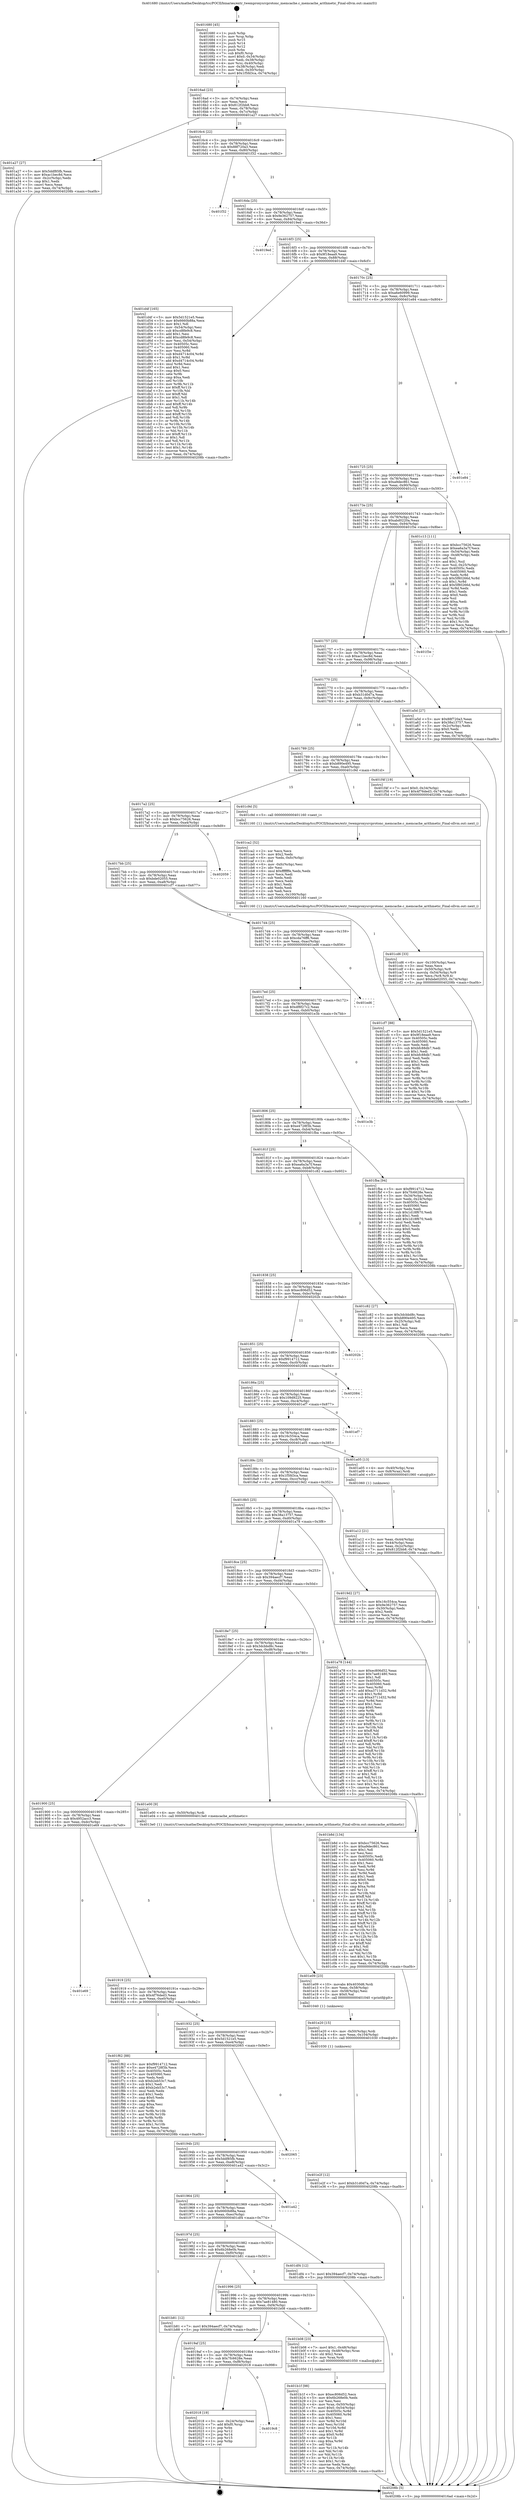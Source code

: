 digraph "0x401680" {
  label = "0x401680 (/mnt/c/Users/mathe/Desktop/tcc/POCII/binaries/extr_twemproxysrcprotonc_memcache.c_memcache_arithmetic_Final-ollvm.out::main(0))"
  labelloc = "t"
  node[shape=record]

  Entry [label="",width=0.3,height=0.3,shape=circle,fillcolor=black,style=filled]
  "0x4016ad" [label="{
     0x4016ad [23]\l
     | [instrs]\l
     &nbsp;&nbsp;0x4016ad \<+3\>: mov -0x74(%rbp),%eax\l
     &nbsp;&nbsp;0x4016b0 \<+2\>: mov %eax,%ecx\l
     &nbsp;&nbsp;0x4016b2 \<+6\>: sub $0x812f2bb8,%ecx\l
     &nbsp;&nbsp;0x4016b8 \<+3\>: mov %eax,-0x78(%rbp)\l
     &nbsp;&nbsp;0x4016bb \<+3\>: mov %ecx,-0x7c(%rbp)\l
     &nbsp;&nbsp;0x4016be \<+6\>: je 0000000000401a27 \<main+0x3a7\>\l
  }"]
  "0x401a27" [label="{
     0x401a27 [27]\l
     | [instrs]\l
     &nbsp;&nbsp;0x401a27 \<+5\>: mov $0x5ddf85fb,%eax\l
     &nbsp;&nbsp;0x401a2c \<+5\>: mov $0xac1bec8d,%ecx\l
     &nbsp;&nbsp;0x401a31 \<+3\>: mov -0x2c(%rbp),%edx\l
     &nbsp;&nbsp;0x401a34 \<+3\>: cmp $0x1,%edx\l
     &nbsp;&nbsp;0x401a37 \<+3\>: cmovl %ecx,%eax\l
     &nbsp;&nbsp;0x401a3a \<+3\>: mov %eax,-0x74(%rbp)\l
     &nbsp;&nbsp;0x401a3d \<+5\>: jmp 000000000040208b \<main+0xa0b\>\l
  }"]
  "0x4016c4" [label="{
     0x4016c4 [22]\l
     | [instrs]\l
     &nbsp;&nbsp;0x4016c4 \<+5\>: jmp 00000000004016c9 \<main+0x49\>\l
     &nbsp;&nbsp;0x4016c9 \<+3\>: mov -0x78(%rbp),%eax\l
     &nbsp;&nbsp;0x4016cc \<+5\>: sub $0x88f720a3,%eax\l
     &nbsp;&nbsp;0x4016d1 \<+3\>: mov %eax,-0x80(%rbp)\l
     &nbsp;&nbsp;0x4016d4 \<+6\>: je 0000000000401f32 \<main+0x8b2\>\l
  }"]
  Exit [label="",width=0.3,height=0.3,shape=circle,fillcolor=black,style=filled,peripheries=2]
  "0x401f32" [label="{
     0x401f32\l
  }", style=dashed]
  "0x4016da" [label="{
     0x4016da [25]\l
     | [instrs]\l
     &nbsp;&nbsp;0x4016da \<+5\>: jmp 00000000004016df \<main+0x5f\>\l
     &nbsp;&nbsp;0x4016df \<+3\>: mov -0x78(%rbp),%eax\l
     &nbsp;&nbsp;0x4016e2 \<+5\>: sub $0x9e362757,%eax\l
     &nbsp;&nbsp;0x4016e7 \<+6\>: mov %eax,-0x84(%rbp)\l
     &nbsp;&nbsp;0x4016ed \<+6\>: je 00000000004019ed \<main+0x36d\>\l
  }"]
  "0x4019c8" [label="{
     0x4019c8\l
  }", style=dashed]
  "0x4019ed" [label="{
     0x4019ed\l
  }", style=dashed]
  "0x4016f3" [label="{
     0x4016f3 [25]\l
     | [instrs]\l
     &nbsp;&nbsp;0x4016f3 \<+5\>: jmp 00000000004016f8 \<main+0x78\>\l
     &nbsp;&nbsp;0x4016f8 \<+3\>: mov -0x78(%rbp),%eax\l
     &nbsp;&nbsp;0x4016fb \<+5\>: sub $0x9f18eaa9,%eax\l
     &nbsp;&nbsp;0x401700 \<+6\>: mov %eax,-0x88(%rbp)\l
     &nbsp;&nbsp;0x401706 \<+6\>: je 0000000000401d4f \<main+0x6cf\>\l
  }"]
  "0x402018" [label="{
     0x402018 [19]\l
     | [instrs]\l
     &nbsp;&nbsp;0x402018 \<+3\>: mov -0x24(%rbp),%eax\l
     &nbsp;&nbsp;0x40201b \<+7\>: add $0xf0,%rsp\l
     &nbsp;&nbsp;0x402022 \<+1\>: pop %rbx\l
     &nbsp;&nbsp;0x402023 \<+2\>: pop %r12\l
     &nbsp;&nbsp;0x402025 \<+2\>: pop %r14\l
     &nbsp;&nbsp;0x402027 \<+2\>: pop %r15\l
     &nbsp;&nbsp;0x402029 \<+1\>: pop %rbp\l
     &nbsp;&nbsp;0x40202a \<+1\>: ret\l
  }"]
  "0x401d4f" [label="{
     0x401d4f [165]\l
     | [instrs]\l
     &nbsp;&nbsp;0x401d4f \<+5\>: mov $0x5d1521e5,%eax\l
     &nbsp;&nbsp;0x401d54 \<+5\>: mov $0x6660b88a,%ecx\l
     &nbsp;&nbsp;0x401d59 \<+2\>: mov $0x1,%dl\l
     &nbsp;&nbsp;0x401d5b \<+3\>: mov -0x54(%rbp),%esi\l
     &nbsp;&nbsp;0x401d5e \<+6\>: sub $0xcd8fe9c8,%esi\l
     &nbsp;&nbsp;0x401d64 \<+3\>: add $0x1,%esi\l
     &nbsp;&nbsp;0x401d67 \<+6\>: add $0xcd8fe9c8,%esi\l
     &nbsp;&nbsp;0x401d6d \<+3\>: mov %esi,-0x54(%rbp)\l
     &nbsp;&nbsp;0x401d70 \<+7\>: mov 0x40505c,%esi\l
     &nbsp;&nbsp;0x401d77 \<+7\>: mov 0x405060,%edi\l
     &nbsp;&nbsp;0x401d7e \<+3\>: mov %esi,%r8d\l
     &nbsp;&nbsp;0x401d81 \<+7\>: sub $0xd4714c04,%r8d\l
     &nbsp;&nbsp;0x401d88 \<+4\>: sub $0x1,%r8d\l
     &nbsp;&nbsp;0x401d8c \<+7\>: add $0xd4714c04,%r8d\l
     &nbsp;&nbsp;0x401d93 \<+4\>: imul %r8d,%esi\l
     &nbsp;&nbsp;0x401d97 \<+3\>: and $0x1,%esi\l
     &nbsp;&nbsp;0x401d9a \<+3\>: cmp $0x0,%esi\l
     &nbsp;&nbsp;0x401d9d \<+4\>: sete %r9b\l
     &nbsp;&nbsp;0x401da1 \<+3\>: cmp $0xa,%edi\l
     &nbsp;&nbsp;0x401da4 \<+4\>: setl %r10b\l
     &nbsp;&nbsp;0x401da8 \<+3\>: mov %r9b,%r11b\l
     &nbsp;&nbsp;0x401dab \<+4\>: xor $0xff,%r11b\l
     &nbsp;&nbsp;0x401daf \<+3\>: mov %r10b,%bl\l
     &nbsp;&nbsp;0x401db2 \<+3\>: xor $0xff,%bl\l
     &nbsp;&nbsp;0x401db5 \<+3\>: xor $0x1,%dl\l
     &nbsp;&nbsp;0x401db8 \<+3\>: mov %r11b,%r14b\l
     &nbsp;&nbsp;0x401dbb \<+4\>: and $0xff,%r14b\l
     &nbsp;&nbsp;0x401dbf \<+3\>: and %dl,%r9b\l
     &nbsp;&nbsp;0x401dc2 \<+3\>: mov %bl,%r15b\l
     &nbsp;&nbsp;0x401dc5 \<+4\>: and $0xff,%r15b\l
     &nbsp;&nbsp;0x401dc9 \<+3\>: and %dl,%r10b\l
     &nbsp;&nbsp;0x401dcc \<+3\>: or %r9b,%r14b\l
     &nbsp;&nbsp;0x401dcf \<+3\>: or %r10b,%r15b\l
     &nbsp;&nbsp;0x401dd2 \<+3\>: xor %r15b,%r14b\l
     &nbsp;&nbsp;0x401dd5 \<+3\>: or %bl,%r11b\l
     &nbsp;&nbsp;0x401dd8 \<+4\>: xor $0xff,%r11b\l
     &nbsp;&nbsp;0x401ddc \<+3\>: or $0x1,%dl\l
     &nbsp;&nbsp;0x401ddf \<+3\>: and %dl,%r11b\l
     &nbsp;&nbsp;0x401de2 \<+3\>: or %r11b,%r14b\l
     &nbsp;&nbsp;0x401de5 \<+4\>: test $0x1,%r14b\l
     &nbsp;&nbsp;0x401de9 \<+3\>: cmovne %ecx,%eax\l
     &nbsp;&nbsp;0x401dec \<+3\>: mov %eax,-0x74(%rbp)\l
     &nbsp;&nbsp;0x401def \<+5\>: jmp 000000000040208b \<main+0xa0b\>\l
  }"]
  "0x40170c" [label="{
     0x40170c [25]\l
     | [instrs]\l
     &nbsp;&nbsp;0x40170c \<+5\>: jmp 0000000000401711 \<main+0x91\>\l
     &nbsp;&nbsp;0x401711 \<+3\>: mov -0x78(%rbp),%eax\l
     &nbsp;&nbsp;0x401714 \<+5\>: sub $0xa6e60999,%eax\l
     &nbsp;&nbsp;0x401719 \<+6\>: mov %eax,-0x8c(%rbp)\l
     &nbsp;&nbsp;0x40171f \<+6\>: je 0000000000401e84 \<main+0x804\>\l
  }"]
  "0x401e2f" [label="{
     0x401e2f [12]\l
     | [instrs]\l
     &nbsp;&nbsp;0x401e2f \<+7\>: movl $0xb31d0d7a,-0x74(%rbp)\l
     &nbsp;&nbsp;0x401e36 \<+5\>: jmp 000000000040208b \<main+0xa0b\>\l
  }"]
  "0x401e84" [label="{
     0x401e84\l
  }", style=dashed]
  "0x401725" [label="{
     0x401725 [25]\l
     | [instrs]\l
     &nbsp;&nbsp;0x401725 \<+5\>: jmp 000000000040172a \<main+0xaa\>\l
     &nbsp;&nbsp;0x40172a \<+3\>: mov -0x78(%rbp),%eax\l
     &nbsp;&nbsp;0x40172d \<+5\>: sub $0xa9dec861,%eax\l
     &nbsp;&nbsp;0x401732 \<+6\>: mov %eax,-0x90(%rbp)\l
     &nbsp;&nbsp;0x401738 \<+6\>: je 0000000000401c13 \<main+0x593\>\l
  }"]
  "0x401e20" [label="{
     0x401e20 [15]\l
     | [instrs]\l
     &nbsp;&nbsp;0x401e20 \<+4\>: mov -0x50(%rbp),%rdi\l
     &nbsp;&nbsp;0x401e24 \<+6\>: mov %eax,-0x104(%rbp)\l
     &nbsp;&nbsp;0x401e2a \<+5\>: call 0000000000401030 \<free@plt\>\l
     | [calls]\l
     &nbsp;&nbsp;0x401030 \{1\} (unknown)\l
  }"]
  "0x401c13" [label="{
     0x401c13 [111]\l
     | [instrs]\l
     &nbsp;&nbsp;0x401c13 \<+5\>: mov $0xbcc75626,%eax\l
     &nbsp;&nbsp;0x401c18 \<+5\>: mov $0xea6a3a7f,%ecx\l
     &nbsp;&nbsp;0x401c1d \<+3\>: mov -0x54(%rbp),%edx\l
     &nbsp;&nbsp;0x401c20 \<+3\>: cmp -0x48(%rbp),%edx\l
     &nbsp;&nbsp;0x401c23 \<+4\>: setl %sil\l
     &nbsp;&nbsp;0x401c27 \<+4\>: and $0x1,%sil\l
     &nbsp;&nbsp;0x401c2b \<+4\>: mov %sil,-0x25(%rbp)\l
     &nbsp;&nbsp;0x401c2f \<+7\>: mov 0x40505c,%edx\l
     &nbsp;&nbsp;0x401c36 \<+7\>: mov 0x405060,%edi\l
     &nbsp;&nbsp;0x401c3d \<+3\>: mov %edx,%r8d\l
     &nbsp;&nbsp;0x401c40 \<+7\>: sub $0x5f80266d,%r8d\l
     &nbsp;&nbsp;0x401c47 \<+4\>: sub $0x1,%r8d\l
     &nbsp;&nbsp;0x401c4b \<+7\>: add $0x5f80266d,%r8d\l
     &nbsp;&nbsp;0x401c52 \<+4\>: imul %r8d,%edx\l
     &nbsp;&nbsp;0x401c56 \<+3\>: and $0x1,%edx\l
     &nbsp;&nbsp;0x401c59 \<+3\>: cmp $0x0,%edx\l
     &nbsp;&nbsp;0x401c5c \<+4\>: sete %sil\l
     &nbsp;&nbsp;0x401c60 \<+3\>: cmp $0xa,%edi\l
     &nbsp;&nbsp;0x401c63 \<+4\>: setl %r9b\l
     &nbsp;&nbsp;0x401c67 \<+3\>: mov %sil,%r10b\l
     &nbsp;&nbsp;0x401c6a \<+3\>: and %r9b,%r10b\l
     &nbsp;&nbsp;0x401c6d \<+3\>: xor %r9b,%sil\l
     &nbsp;&nbsp;0x401c70 \<+3\>: or %sil,%r10b\l
     &nbsp;&nbsp;0x401c73 \<+4\>: test $0x1,%r10b\l
     &nbsp;&nbsp;0x401c77 \<+3\>: cmovne %ecx,%eax\l
     &nbsp;&nbsp;0x401c7a \<+3\>: mov %eax,-0x74(%rbp)\l
     &nbsp;&nbsp;0x401c7d \<+5\>: jmp 000000000040208b \<main+0xa0b\>\l
  }"]
  "0x40173e" [label="{
     0x40173e [25]\l
     | [instrs]\l
     &nbsp;&nbsp;0x40173e \<+5\>: jmp 0000000000401743 \<main+0xc3\>\l
     &nbsp;&nbsp;0x401743 \<+3\>: mov -0x78(%rbp),%eax\l
     &nbsp;&nbsp;0x401746 \<+5\>: sub $0xabd0220a,%eax\l
     &nbsp;&nbsp;0x40174b \<+6\>: mov %eax,-0x94(%rbp)\l
     &nbsp;&nbsp;0x401751 \<+6\>: je 0000000000401f3e \<main+0x8be\>\l
  }"]
  "0x401e09" [label="{
     0x401e09 [23]\l
     | [instrs]\l
     &nbsp;&nbsp;0x401e09 \<+10\>: movabs $0x4030d6,%rdi\l
     &nbsp;&nbsp;0x401e13 \<+3\>: mov %eax,-0x58(%rbp)\l
     &nbsp;&nbsp;0x401e16 \<+3\>: mov -0x58(%rbp),%esi\l
     &nbsp;&nbsp;0x401e19 \<+2\>: mov $0x0,%al\l
     &nbsp;&nbsp;0x401e1b \<+5\>: call 0000000000401040 \<printf@plt\>\l
     | [calls]\l
     &nbsp;&nbsp;0x401040 \{1\} (unknown)\l
  }"]
  "0x401f3e" [label="{
     0x401f3e\l
  }", style=dashed]
  "0x401757" [label="{
     0x401757 [25]\l
     | [instrs]\l
     &nbsp;&nbsp;0x401757 \<+5\>: jmp 000000000040175c \<main+0xdc\>\l
     &nbsp;&nbsp;0x40175c \<+3\>: mov -0x78(%rbp),%eax\l
     &nbsp;&nbsp;0x40175f \<+5\>: sub $0xac1bec8d,%eax\l
     &nbsp;&nbsp;0x401764 \<+6\>: mov %eax,-0x98(%rbp)\l
     &nbsp;&nbsp;0x40176a \<+6\>: je 0000000000401a5d \<main+0x3dd\>\l
  }"]
  "0x401cd6" [label="{
     0x401cd6 [33]\l
     | [instrs]\l
     &nbsp;&nbsp;0x401cd6 \<+6\>: mov -0x100(%rbp),%ecx\l
     &nbsp;&nbsp;0x401cdc \<+3\>: imul %eax,%ecx\l
     &nbsp;&nbsp;0x401cdf \<+4\>: mov -0x50(%rbp),%r8\l
     &nbsp;&nbsp;0x401ce3 \<+4\>: movslq -0x54(%rbp),%r9\l
     &nbsp;&nbsp;0x401ce7 \<+4\>: mov %ecx,(%r8,%r9,4)\l
     &nbsp;&nbsp;0x401ceb \<+7\>: movl $0xbde02055,-0x74(%rbp)\l
     &nbsp;&nbsp;0x401cf2 \<+5\>: jmp 000000000040208b \<main+0xa0b\>\l
  }"]
  "0x401a5d" [label="{
     0x401a5d [27]\l
     | [instrs]\l
     &nbsp;&nbsp;0x401a5d \<+5\>: mov $0x88f720a3,%eax\l
     &nbsp;&nbsp;0x401a62 \<+5\>: mov $0x38a13757,%ecx\l
     &nbsp;&nbsp;0x401a67 \<+3\>: mov -0x2c(%rbp),%edx\l
     &nbsp;&nbsp;0x401a6a \<+3\>: cmp $0x0,%edx\l
     &nbsp;&nbsp;0x401a6d \<+3\>: cmove %ecx,%eax\l
     &nbsp;&nbsp;0x401a70 \<+3\>: mov %eax,-0x74(%rbp)\l
     &nbsp;&nbsp;0x401a73 \<+5\>: jmp 000000000040208b \<main+0xa0b\>\l
  }"]
  "0x401770" [label="{
     0x401770 [25]\l
     | [instrs]\l
     &nbsp;&nbsp;0x401770 \<+5\>: jmp 0000000000401775 \<main+0xf5\>\l
     &nbsp;&nbsp;0x401775 \<+3\>: mov -0x78(%rbp),%eax\l
     &nbsp;&nbsp;0x401778 \<+5\>: sub $0xb31d0d7a,%eax\l
     &nbsp;&nbsp;0x40177d \<+6\>: mov %eax,-0x9c(%rbp)\l
     &nbsp;&nbsp;0x401783 \<+6\>: je 0000000000401f4f \<main+0x8cf\>\l
  }"]
  "0x401ca2" [label="{
     0x401ca2 [52]\l
     | [instrs]\l
     &nbsp;&nbsp;0x401ca2 \<+2\>: xor %ecx,%ecx\l
     &nbsp;&nbsp;0x401ca4 \<+5\>: mov $0x2,%edx\l
     &nbsp;&nbsp;0x401ca9 \<+6\>: mov %edx,-0xfc(%rbp)\l
     &nbsp;&nbsp;0x401caf \<+1\>: cltd\l
     &nbsp;&nbsp;0x401cb0 \<+6\>: mov -0xfc(%rbp),%esi\l
     &nbsp;&nbsp;0x401cb6 \<+2\>: idiv %esi\l
     &nbsp;&nbsp;0x401cb8 \<+6\>: imul $0xfffffffe,%edx,%edx\l
     &nbsp;&nbsp;0x401cbe \<+2\>: mov %ecx,%edi\l
     &nbsp;&nbsp;0x401cc0 \<+2\>: sub %edx,%edi\l
     &nbsp;&nbsp;0x401cc2 \<+2\>: mov %ecx,%edx\l
     &nbsp;&nbsp;0x401cc4 \<+3\>: sub $0x1,%edx\l
     &nbsp;&nbsp;0x401cc7 \<+2\>: add %edx,%edi\l
     &nbsp;&nbsp;0x401cc9 \<+2\>: sub %edi,%ecx\l
     &nbsp;&nbsp;0x401ccb \<+6\>: mov %ecx,-0x100(%rbp)\l
     &nbsp;&nbsp;0x401cd1 \<+5\>: call 0000000000401160 \<next_i\>\l
     | [calls]\l
     &nbsp;&nbsp;0x401160 \{1\} (/mnt/c/Users/mathe/Desktop/tcc/POCII/binaries/extr_twemproxysrcprotonc_memcache.c_memcache_arithmetic_Final-ollvm.out::next_i)\l
  }"]
  "0x401f4f" [label="{
     0x401f4f [19]\l
     | [instrs]\l
     &nbsp;&nbsp;0x401f4f \<+7\>: movl $0x0,-0x34(%rbp)\l
     &nbsp;&nbsp;0x401f56 \<+7\>: movl $0x4f76ded3,-0x74(%rbp)\l
     &nbsp;&nbsp;0x401f5d \<+5\>: jmp 000000000040208b \<main+0xa0b\>\l
  }"]
  "0x401789" [label="{
     0x401789 [25]\l
     | [instrs]\l
     &nbsp;&nbsp;0x401789 \<+5\>: jmp 000000000040178e \<main+0x10e\>\l
     &nbsp;&nbsp;0x40178e \<+3\>: mov -0x78(%rbp),%eax\l
     &nbsp;&nbsp;0x401791 \<+5\>: sub $0xb890e495,%eax\l
     &nbsp;&nbsp;0x401796 \<+6\>: mov %eax,-0xa0(%rbp)\l
     &nbsp;&nbsp;0x40179c \<+6\>: je 0000000000401c9d \<main+0x61d\>\l
  }"]
  "0x401b1f" [label="{
     0x401b1f [98]\l
     | [instrs]\l
     &nbsp;&nbsp;0x401b1f \<+5\>: mov $0xec806d52,%ecx\l
     &nbsp;&nbsp;0x401b24 \<+5\>: mov $0x6b268e0b,%edx\l
     &nbsp;&nbsp;0x401b29 \<+2\>: xor %esi,%esi\l
     &nbsp;&nbsp;0x401b2b \<+4\>: mov %rax,-0x50(%rbp)\l
     &nbsp;&nbsp;0x401b2f \<+7\>: movl $0x0,-0x54(%rbp)\l
     &nbsp;&nbsp;0x401b36 \<+8\>: mov 0x40505c,%r8d\l
     &nbsp;&nbsp;0x401b3e \<+8\>: mov 0x405060,%r9d\l
     &nbsp;&nbsp;0x401b46 \<+3\>: sub $0x1,%esi\l
     &nbsp;&nbsp;0x401b49 \<+3\>: mov %r8d,%r10d\l
     &nbsp;&nbsp;0x401b4c \<+3\>: add %esi,%r10d\l
     &nbsp;&nbsp;0x401b4f \<+4\>: imul %r10d,%r8d\l
     &nbsp;&nbsp;0x401b53 \<+4\>: and $0x1,%r8d\l
     &nbsp;&nbsp;0x401b57 \<+4\>: cmp $0x0,%r8d\l
     &nbsp;&nbsp;0x401b5b \<+4\>: sete %r11b\l
     &nbsp;&nbsp;0x401b5f \<+4\>: cmp $0xa,%r9d\l
     &nbsp;&nbsp;0x401b63 \<+3\>: setl %bl\l
     &nbsp;&nbsp;0x401b66 \<+3\>: mov %r11b,%r14b\l
     &nbsp;&nbsp;0x401b69 \<+3\>: and %bl,%r14b\l
     &nbsp;&nbsp;0x401b6c \<+3\>: xor %bl,%r11b\l
     &nbsp;&nbsp;0x401b6f \<+3\>: or %r11b,%r14b\l
     &nbsp;&nbsp;0x401b72 \<+4\>: test $0x1,%r14b\l
     &nbsp;&nbsp;0x401b76 \<+3\>: cmovne %edx,%ecx\l
     &nbsp;&nbsp;0x401b79 \<+3\>: mov %ecx,-0x74(%rbp)\l
     &nbsp;&nbsp;0x401b7c \<+5\>: jmp 000000000040208b \<main+0xa0b\>\l
  }"]
  "0x401c9d" [label="{
     0x401c9d [5]\l
     | [instrs]\l
     &nbsp;&nbsp;0x401c9d \<+5\>: call 0000000000401160 \<next_i\>\l
     | [calls]\l
     &nbsp;&nbsp;0x401160 \{1\} (/mnt/c/Users/mathe/Desktop/tcc/POCII/binaries/extr_twemproxysrcprotonc_memcache.c_memcache_arithmetic_Final-ollvm.out::next_i)\l
  }"]
  "0x4017a2" [label="{
     0x4017a2 [25]\l
     | [instrs]\l
     &nbsp;&nbsp;0x4017a2 \<+5\>: jmp 00000000004017a7 \<main+0x127\>\l
     &nbsp;&nbsp;0x4017a7 \<+3\>: mov -0x78(%rbp),%eax\l
     &nbsp;&nbsp;0x4017aa \<+5\>: sub $0xbcc75626,%eax\l
     &nbsp;&nbsp;0x4017af \<+6\>: mov %eax,-0xa4(%rbp)\l
     &nbsp;&nbsp;0x4017b5 \<+6\>: je 0000000000402059 \<main+0x9d9\>\l
  }"]
  "0x4019af" [label="{
     0x4019af [25]\l
     | [instrs]\l
     &nbsp;&nbsp;0x4019af \<+5\>: jmp 00000000004019b4 \<main+0x334\>\l
     &nbsp;&nbsp;0x4019b4 \<+3\>: mov -0x78(%rbp),%eax\l
     &nbsp;&nbsp;0x4019b7 \<+5\>: sub $0x7fc6628e,%eax\l
     &nbsp;&nbsp;0x4019bc \<+6\>: mov %eax,-0xf8(%rbp)\l
     &nbsp;&nbsp;0x4019c2 \<+6\>: je 0000000000402018 \<main+0x998\>\l
  }"]
  "0x402059" [label="{
     0x402059\l
  }", style=dashed]
  "0x4017bb" [label="{
     0x4017bb [25]\l
     | [instrs]\l
     &nbsp;&nbsp;0x4017bb \<+5\>: jmp 00000000004017c0 \<main+0x140\>\l
     &nbsp;&nbsp;0x4017c0 \<+3\>: mov -0x78(%rbp),%eax\l
     &nbsp;&nbsp;0x4017c3 \<+5\>: sub $0xbde02055,%eax\l
     &nbsp;&nbsp;0x4017c8 \<+6\>: mov %eax,-0xa8(%rbp)\l
     &nbsp;&nbsp;0x4017ce \<+6\>: je 0000000000401cf7 \<main+0x677\>\l
  }"]
  "0x401b08" [label="{
     0x401b08 [23]\l
     | [instrs]\l
     &nbsp;&nbsp;0x401b08 \<+7\>: movl $0x1,-0x48(%rbp)\l
     &nbsp;&nbsp;0x401b0f \<+4\>: movslq -0x48(%rbp),%rax\l
     &nbsp;&nbsp;0x401b13 \<+4\>: shl $0x2,%rax\l
     &nbsp;&nbsp;0x401b17 \<+3\>: mov %rax,%rdi\l
     &nbsp;&nbsp;0x401b1a \<+5\>: call 0000000000401050 \<malloc@plt\>\l
     | [calls]\l
     &nbsp;&nbsp;0x401050 \{1\} (unknown)\l
  }"]
  "0x401cf7" [label="{
     0x401cf7 [88]\l
     | [instrs]\l
     &nbsp;&nbsp;0x401cf7 \<+5\>: mov $0x5d1521e5,%eax\l
     &nbsp;&nbsp;0x401cfc \<+5\>: mov $0x9f18eaa9,%ecx\l
     &nbsp;&nbsp;0x401d01 \<+7\>: mov 0x40505c,%edx\l
     &nbsp;&nbsp;0x401d08 \<+7\>: mov 0x405060,%esi\l
     &nbsp;&nbsp;0x401d0f \<+2\>: mov %edx,%edi\l
     &nbsp;&nbsp;0x401d11 \<+6\>: sub $0xbfc88db7,%edi\l
     &nbsp;&nbsp;0x401d17 \<+3\>: sub $0x1,%edi\l
     &nbsp;&nbsp;0x401d1a \<+6\>: add $0xbfc88db7,%edi\l
     &nbsp;&nbsp;0x401d20 \<+3\>: imul %edi,%edx\l
     &nbsp;&nbsp;0x401d23 \<+3\>: and $0x1,%edx\l
     &nbsp;&nbsp;0x401d26 \<+3\>: cmp $0x0,%edx\l
     &nbsp;&nbsp;0x401d29 \<+4\>: sete %r8b\l
     &nbsp;&nbsp;0x401d2d \<+3\>: cmp $0xa,%esi\l
     &nbsp;&nbsp;0x401d30 \<+4\>: setl %r9b\l
     &nbsp;&nbsp;0x401d34 \<+3\>: mov %r8b,%r10b\l
     &nbsp;&nbsp;0x401d37 \<+3\>: and %r9b,%r10b\l
     &nbsp;&nbsp;0x401d3a \<+3\>: xor %r9b,%r8b\l
     &nbsp;&nbsp;0x401d3d \<+3\>: or %r8b,%r10b\l
     &nbsp;&nbsp;0x401d40 \<+4\>: test $0x1,%r10b\l
     &nbsp;&nbsp;0x401d44 \<+3\>: cmovne %ecx,%eax\l
     &nbsp;&nbsp;0x401d47 \<+3\>: mov %eax,-0x74(%rbp)\l
     &nbsp;&nbsp;0x401d4a \<+5\>: jmp 000000000040208b \<main+0xa0b\>\l
  }"]
  "0x4017d4" [label="{
     0x4017d4 [25]\l
     | [instrs]\l
     &nbsp;&nbsp;0x4017d4 \<+5\>: jmp 00000000004017d9 \<main+0x159\>\l
     &nbsp;&nbsp;0x4017d9 \<+3\>: mov -0x78(%rbp),%eax\l
     &nbsp;&nbsp;0x4017dc \<+5\>: sub $0xcda76ff6,%eax\l
     &nbsp;&nbsp;0x4017e1 \<+6\>: mov %eax,-0xac(%rbp)\l
     &nbsp;&nbsp;0x4017e7 \<+6\>: je 0000000000401ed6 \<main+0x856\>\l
  }"]
  "0x401996" [label="{
     0x401996 [25]\l
     | [instrs]\l
     &nbsp;&nbsp;0x401996 \<+5\>: jmp 000000000040199b \<main+0x31b\>\l
     &nbsp;&nbsp;0x40199b \<+3\>: mov -0x78(%rbp),%eax\l
     &nbsp;&nbsp;0x40199e \<+5\>: sub $0x7ae81480,%eax\l
     &nbsp;&nbsp;0x4019a3 \<+6\>: mov %eax,-0xf4(%rbp)\l
     &nbsp;&nbsp;0x4019a9 \<+6\>: je 0000000000401b08 \<main+0x488\>\l
  }"]
  "0x401ed6" [label="{
     0x401ed6\l
  }", style=dashed]
  "0x4017ed" [label="{
     0x4017ed [25]\l
     | [instrs]\l
     &nbsp;&nbsp;0x4017ed \<+5\>: jmp 00000000004017f2 \<main+0x172\>\l
     &nbsp;&nbsp;0x4017f2 \<+3\>: mov -0x78(%rbp),%eax\l
     &nbsp;&nbsp;0x4017f5 \<+5\>: sub $0xdf8f27c2,%eax\l
     &nbsp;&nbsp;0x4017fa \<+6\>: mov %eax,-0xb0(%rbp)\l
     &nbsp;&nbsp;0x401800 \<+6\>: je 0000000000401e3b \<main+0x7bb\>\l
  }"]
  "0x401b81" [label="{
     0x401b81 [12]\l
     | [instrs]\l
     &nbsp;&nbsp;0x401b81 \<+7\>: movl $0x394aecf7,-0x74(%rbp)\l
     &nbsp;&nbsp;0x401b88 \<+5\>: jmp 000000000040208b \<main+0xa0b\>\l
  }"]
  "0x401e3b" [label="{
     0x401e3b\l
  }", style=dashed]
  "0x401806" [label="{
     0x401806 [25]\l
     | [instrs]\l
     &nbsp;&nbsp;0x401806 \<+5\>: jmp 000000000040180b \<main+0x18b\>\l
     &nbsp;&nbsp;0x40180b \<+3\>: mov -0x78(%rbp),%eax\l
     &nbsp;&nbsp;0x40180e \<+5\>: sub $0xe4728f3b,%eax\l
     &nbsp;&nbsp;0x401813 \<+6\>: mov %eax,-0xb4(%rbp)\l
     &nbsp;&nbsp;0x401819 \<+6\>: je 0000000000401fba \<main+0x93a\>\l
  }"]
  "0x40197d" [label="{
     0x40197d [25]\l
     | [instrs]\l
     &nbsp;&nbsp;0x40197d \<+5\>: jmp 0000000000401982 \<main+0x302\>\l
     &nbsp;&nbsp;0x401982 \<+3\>: mov -0x78(%rbp),%eax\l
     &nbsp;&nbsp;0x401985 \<+5\>: sub $0x6b268e0b,%eax\l
     &nbsp;&nbsp;0x40198a \<+6\>: mov %eax,-0xf0(%rbp)\l
     &nbsp;&nbsp;0x401990 \<+6\>: je 0000000000401b81 \<main+0x501\>\l
  }"]
  "0x401fba" [label="{
     0x401fba [94]\l
     | [instrs]\l
     &nbsp;&nbsp;0x401fba \<+5\>: mov $0xf9914712,%eax\l
     &nbsp;&nbsp;0x401fbf \<+5\>: mov $0x7fc6628e,%ecx\l
     &nbsp;&nbsp;0x401fc4 \<+3\>: mov -0x34(%rbp),%edx\l
     &nbsp;&nbsp;0x401fc7 \<+3\>: mov %edx,-0x24(%rbp)\l
     &nbsp;&nbsp;0x401fca \<+7\>: mov 0x40505c,%edx\l
     &nbsp;&nbsp;0x401fd1 \<+7\>: mov 0x405060,%esi\l
     &nbsp;&nbsp;0x401fd8 \<+2\>: mov %edx,%edi\l
     &nbsp;&nbsp;0x401fda \<+6\>: sub $0x1d18f670,%edi\l
     &nbsp;&nbsp;0x401fe0 \<+3\>: sub $0x1,%edi\l
     &nbsp;&nbsp;0x401fe3 \<+6\>: add $0x1d18f670,%edi\l
     &nbsp;&nbsp;0x401fe9 \<+3\>: imul %edi,%edx\l
     &nbsp;&nbsp;0x401fec \<+3\>: and $0x1,%edx\l
     &nbsp;&nbsp;0x401fef \<+3\>: cmp $0x0,%edx\l
     &nbsp;&nbsp;0x401ff2 \<+4\>: sete %r8b\l
     &nbsp;&nbsp;0x401ff6 \<+3\>: cmp $0xa,%esi\l
     &nbsp;&nbsp;0x401ff9 \<+4\>: setl %r9b\l
     &nbsp;&nbsp;0x401ffd \<+3\>: mov %r8b,%r10b\l
     &nbsp;&nbsp;0x402000 \<+3\>: and %r9b,%r10b\l
     &nbsp;&nbsp;0x402003 \<+3\>: xor %r9b,%r8b\l
     &nbsp;&nbsp;0x402006 \<+3\>: or %r8b,%r10b\l
     &nbsp;&nbsp;0x402009 \<+4\>: test $0x1,%r10b\l
     &nbsp;&nbsp;0x40200d \<+3\>: cmovne %ecx,%eax\l
     &nbsp;&nbsp;0x402010 \<+3\>: mov %eax,-0x74(%rbp)\l
     &nbsp;&nbsp;0x402013 \<+5\>: jmp 000000000040208b \<main+0xa0b\>\l
  }"]
  "0x40181f" [label="{
     0x40181f [25]\l
     | [instrs]\l
     &nbsp;&nbsp;0x40181f \<+5\>: jmp 0000000000401824 \<main+0x1a4\>\l
     &nbsp;&nbsp;0x401824 \<+3\>: mov -0x78(%rbp),%eax\l
     &nbsp;&nbsp;0x401827 \<+5\>: sub $0xea6a3a7f,%eax\l
     &nbsp;&nbsp;0x40182c \<+6\>: mov %eax,-0xb8(%rbp)\l
     &nbsp;&nbsp;0x401832 \<+6\>: je 0000000000401c82 \<main+0x602\>\l
  }"]
  "0x401df4" [label="{
     0x401df4 [12]\l
     | [instrs]\l
     &nbsp;&nbsp;0x401df4 \<+7\>: movl $0x394aecf7,-0x74(%rbp)\l
     &nbsp;&nbsp;0x401dfb \<+5\>: jmp 000000000040208b \<main+0xa0b\>\l
  }"]
  "0x401c82" [label="{
     0x401c82 [27]\l
     | [instrs]\l
     &nbsp;&nbsp;0x401c82 \<+5\>: mov $0x3dcbbd8c,%eax\l
     &nbsp;&nbsp;0x401c87 \<+5\>: mov $0xb890e495,%ecx\l
     &nbsp;&nbsp;0x401c8c \<+3\>: mov -0x25(%rbp),%dl\l
     &nbsp;&nbsp;0x401c8f \<+3\>: test $0x1,%dl\l
     &nbsp;&nbsp;0x401c92 \<+3\>: cmovne %ecx,%eax\l
     &nbsp;&nbsp;0x401c95 \<+3\>: mov %eax,-0x74(%rbp)\l
     &nbsp;&nbsp;0x401c98 \<+5\>: jmp 000000000040208b \<main+0xa0b\>\l
  }"]
  "0x401838" [label="{
     0x401838 [25]\l
     | [instrs]\l
     &nbsp;&nbsp;0x401838 \<+5\>: jmp 000000000040183d \<main+0x1bd\>\l
     &nbsp;&nbsp;0x40183d \<+3\>: mov -0x78(%rbp),%eax\l
     &nbsp;&nbsp;0x401840 \<+5\>: sub $0xec806d52,%eax\l
     &nbsp;&nbsp;0x401845 \<+6\>: mov %eax,-0xbc(%rbp)\l
     &nbsp;&nbsp;0x40184b \<+6\>: je 000000000040202b \<main+0x9ab\>\l
  }"]
  "0x401964" [label="{
     0x401964 [25]\l
     | [instrs]\l
     &nbsp;&nbsp;0x401964 \<+5\>: jmp 0000000000401969 \<main+0x2e9\>\l
     &nbsp;&nbsp;0x401969 \<+3\>: mov -0x78(%rbp),%eax\l
     &nbsp;&nbsp;0x40196c \<+5\>: sub $0x6660b88a,%eax\l
     &nbsp;&nbsp;0x401971 \<+6\>: mov %eax,-0xec(%rbp)\l
     &nbsp;&nbsp;0x401977 \<+6\>: je 0000000000401df4 \<main+0x774\>\l
  }"]
  "0x40202b" [label="{
     0x40202b\l
  }", style=dashed]
  "0x401851" [label="{
     0x401851 [25]\l
     | [instrs]\l
     &nbsp;&nbsp;0x401851 \<+5\>: jmp 0000000000401856 \<main+0x1d6\>\l
     &nbsp;&nbsp;0x401856 \<+3\>: mov -0x78(%rbp),%eax\l
     &nbsp;&nbsp;0x401859 \<+5\>: sub $0xf9914712,%eax\l
     &nbsp;&nbsp;0x40185e \<+6\>: mov %eax,-0xc0(%rbp)\l
     &nbsp;&nbsp;0x401864 \<+6\>: je 0000000000402084 \<main+0xa04\>\l
  }"]
  "0x401a42" [label="{
     0x401a42\l
  }", style=dashed]
  "0x402084" [label="{
     0x402084\l
  }", style=dashed]
  "0x40186a" [label="{
     0x40186a [25]\l
     | [instrs]\l
     &nbsp;&nbsp;0x40186a \<+5\>: jmp 000000000040186f \<main+0x1ef\>\l
     &nbsp;&nbsp;0x40186f \<+3\>: mov -0x78(%rbp),%eax\l
     &nbsp;&nbsp;0x401872 \<+5\>: sub $0x109d9225,%eax\l
     &nbsp;&nbsp;0x401877 \<+6\>: mov %eax,-0xc4(%rbp)\l
     &nbsp;&nbsp;0x40187d \<+6\>: je 0000000000401ef7 \<main+0x877\>\l
  }"]
  "0x40194b" [label="{
     0x40194b [25]\l
     | [instrs]\l
     &nbsp;&nbsp;0x40194b \<+5\>: jmp 0000000000401950 \<main+0x2d0\>\l
     &nbsp;&nbsp;0x401950 \<+3\>: mov -0x78(%rbp),%eax\l
     &nbsp;&nbsp;0x401953 \<+5\>: sub $0x5ddf85fb,%eax\l
     &nbsp;&nbsp;0x401958 \<+6\>: mov %eax,-0xe8(%rbp)\l
     &nbsp;&nbsp;0x40195e \<+6\>: je 0000000000401a42 \<main+0x3c2\>\l
  }"]
  "0x401ef7" [label="{
     0x401ef7\l
  }", style=dashed]
  "0x401883" [label="{
     0x401883 [25]\l
     | [instrs]\l
     &nbsp;&nbsp;0x401883 \<+5\>: jmp 0000000000401888 \<main+0x208\>\l
     &nbsp;&nbsp;0x401888 \<+3\>: mov -0x78(%rbp),%eax\l
     &nbsp;&nbsp;0x40188b \<+5\>: sub $0x16c554ca,%eax\l
     &nbsp;&nbsp;0x401890 \<+6\>: mov %eax,-0xc8(%rbp)\l
     &nbsp;&nbsp;0x401896 \<+6\>: je 0000000000401a05 \<main+0x385\>\l
  }"]
  "0x402065" [label="{
     0x402065\l
  }", style=dashed]
  "0x401a05" [label="{
     0x401a05 [13]\l
     | [instrs]\l
     &nbsp;&nbsp;0x401a05 \<+4\>: mov -0x40(%rbp),%rax\l
     &nbsp;&nbsp;0x401a09 \<+4\>: mov 0x8(%rax),%rdi\l
     &nbsp;&nbsp;0x401a0d \<+5\>: call 0000000000401060 \<atoi@plt\>\l
     | [calls]\l
     &nbsp;&nbsp;0x401060 \{1\} (unknown)\l
  }"]
  "0x40189c" [label="{
     0x40189c [25]\l
     | [instrs]\l
     &nbsp;&nbsp;0x40189c \<+5\>: jmp 00000000004018a1 \<main+0x221\>\l
     &nbsp;&nbsp;0x4018a1 \<+3\>: mov -0x78(%rbp),%eax\l
     &nbsp;&nbsp;0x4018a4 \<+5\>: sub $0x1f5fd3ca,%eax\l
     &nbsp;&nbsp;0x4018a9 \<+6\>: mov %eax,-0xcc(%rbp)\l
     &nbsp;&nbsp;0x4018af \<+6\>: je 00000000004019d2 \<main+0x352\>\l
  }"]
  "0x401932" [label="{
     0x401932 [25]\l
     | [instrs]\l
     &nbsp;&nbsp;0x401932 \<+5\>: jmp 0000000000401937 \<main+0x2b7\>\l
     &nbsp;&nbsp;0x401937 \<+3\>: mov -0x78(%rbp),%eax\l
     &nbsp;&nbsp;0x40193a \<+5\>: sub $0x5d1521e5,%eax\l
     &nbsp;&nbsp;0x40193f \<+6\>: mov %eax,-0xe4(%rbp)\l
     &nbsp;&nbsp;0x401945 \<+6\>: je 0000000000402065 \<main+0x9e5\>\l
  }"]
  "0x4019d2" [label="{
     0x4019d2 [27]\l
     | [instrs]\l
     &nbsp;&nbsp;0x4019d2 \<+5\>: mov $0x16c554ca,%eax\l
     &nbsp;&nbsp;0x4019d7 \<+5\>: mov $0x9e362757,%ecx\l
     &nbsp;&nbsp;0x4019dc \<+3\>: mov -0x30(%rbp),%edx\l
     &nbsp;&nbsp;0x4019df \<+3\>: cmp $0x2,%edx\l
     &nbsp;&nbsp;0x4019e2 \<+3\>: cmovne %ecx,%eax\l
     &nbsp;&nbsp;0x4019e5 \<+3\>: mov %eax,-0x74(%rbp)\l
     &nbsp;&nbsp;0x4019e8 \<+5\>: jmp 000000000040208b \<main+0xa0b\>\l
  }"]
  "0x4018b5" [label="{
     0x4018b5 [25]\l
     | [instrs]\l
     &nbsp;&nbsp;0x4018b5 \<+5\>: jmp 00000000004018ba \<main+0x23a\>\l
     &nbsp;&nbsp;0x4018ba \<+3\>: mov -0x78(%rbp),%eax\l
     &nbsp;&nbsp;0x4018bd \<+5\>: sub $0x38a13757,%eax\l
     &nbsp;&nbsp;0x4018c2 \<+6\>: mov %eax,-0xd0(%rbp)\l
     &nbsp;&nbsp;0x4018c8 \<+6\>: je 0000000000401a78 \<main+0x3f8\>\l
  }"]
  "0x40208b" [label="{
     0x40208b [5]\l
     | [instrs]\l
     &nbsp;&nbsp;0x40208b \<+5\>: jmp 00000000004016ad \<main+0x2d\>\l
  }"]
  "0x401680" [label="{
     0x401680 [45]\l
     | [instrs]\l
     &nbsp;&nbsp;0x401680 \<+1\>: push %rbp\l
     &nbsp;&nbsp;0x401681 \<+3\>: mov %rsp,%rbp\l
     &nbsp;&nbsp;0x401684 \<+2\>: push %r15\l
     &nbsp;&nbsp;0x401686 \<+2\>: push %r14\l
     &nbsp;&nbsp;0x401688 \<+2\>: push %r12\l
     &nbsp;&nbsp;0x40168a \<+1\>: push %rbx\l
     &nbsp;&nbsp;0x40168b \<+7\>: sub $0xf0,%rsp\l
     &nbsp;&nbsp;0x401692 \<+7\>: movl $0x0,-0x34(%rbp)\l
     &nbsp;&nbsp;0x401699 \<+3\>: mov %edi,-0x38(%rbp)\l
     &nbsp;&nbsp;0x40169c \<+4\>: mov %rsi,-0x40(%rbp)\l
     &nbsp;&nbsp;0x4016a0 \<+3\>: mov -0x38(%rbp),%edi\l
     &nbsp;&nbsp;0x4016a3 \<+3\>: mov %edi,-0x30(%rbp)\l
     &nbsp;&nbsp;0x4016a6 \<+7\>: movl $0x1f5fd3ca,-0x74(%rbp)\l
  }"]
  "0x401a12" [label="{
     0x401a12 [21]\l
     | [instrs]\l
     &nbsp;&nbsp;0x401a12 \<+3\>: mov %eax,-0x44(%rbp)\l
     &nbsp;&nbsp;0x401a15 \<+3\>: mov -0x44(%rbp),%eax\l
     &nbsp;&nbsp;0x401a18 \<+3\>: mov %eax,-0x2c(%rbp)\l
     &nbsp;&nbsp;0x401a1b \<+7\>: movl $0x812f2bb8,-0x74(%rbp)\l
     &nbsp;&nbsp;0x401a22 \<+5\>: jmp 000000000040208b \<main+0xa0b\>\l
  }"]
  "0x401f62" [label="{
     0x401f62 [88]\l
     | [instrs]\l
     &nbsp;&nbsp;0x401f62 \<+5\>: mov $0xf9914712,%eax\l
     &nbsp;&nbsp;0x401f67 \<+5\>: mov $0xe4728f3b,%ecx\l
     &nbsp;&nbsp;0x401f6c \<+7\>: mov 0x40505c,%edx\l
     &nbsp;&nbsp;0x401f73 \<+7\>: mov 0x405060,%esi\l
     &nbsp;&nbsp;0x401f7a \<+2\>: mov %edx,%edi\l
     &nbsp;&nbsp;0x401f7c \<+6\>: sub $0xb2eb53c7,%edi\l
     &nbsp;&nbsp;0x401f82 \<+3\>: sub $0x1,%edi\l
     &nbsp;&nbsp;0x401f85 \<+6\>: add $0xb2eb53c7,%edi\l
     &nbsp;&nbsp;0x401f8b \<+3\>: imul %edi,%edx\l
     &nbsp;&nbsp;0x401f8e \<+3\>: and $0x1,%edx\l
     &nbsp;&nbsp;0x401f91 \<+3\>: cmp $0x0,%edx\l
     &nbsp;&nbsp;0x401f94 \<+4\>: sete %r8b\l
     &nbsp;&nbsp;0x401f98 \<+3\>: cmp $0xa,%esi\l
     &nbsp;&nbsp;0x401f9b \<+4\>: setl %r9b\l
     &nbsp;&nbsp;0x401f9f \<+3\>: mov %r8b,%r10b\l
     &nbsp;&nbsp;0x401fa2 \<+3\>: and %r9b,%r10b\l
     &nbsp;&nbsp;0x401fa5 \<+3\>: xor %r9b,%r8b\l
     &nbsp;&nbsp;0x401fa8 \<+3\>: or %r8b,%r10b\l
     &nbsp;&nbsp;0x401fab \<+4\>: test $0x1,%r10b\l
     &nbsp;&nbsp;0x401faf \<+3\>: cmovne %ecx,%eax\l
     &nbsp;&nbsp;0x401fb2 \<+3\>: mov %eax,-0x74(%rbp)\l
     &nbsp;&nbsp;0x401fb5 \<+5\>: jmp 000000000040208b \<main+0xa0b\>\l
  }"]
  "0x401a78" [label="{
     0x401a78 [144]\l
     | [instrs]\l
     &nbsp;&nbsp;0x401a78 \<+5\>: mov $0xec806d52,%eax\l
     &nbsp;&nbsp;0x401a7d \<+5\>: mov $0x7ae81480,%ecx\l
     &nbsp;&nbsp;0x401a82 \<+2\>: mov $0x1,%dl\l
     &nbsp;&nbsp;0x401a84 \<+7\>: mov 0x40505c,%esi\l
     &nbsp;&nbsp;0x401a8b \<+7\>: mov 0x405060,%edi\l
     &nbsp;&nbsp;0x401a92 \<+3\>: mov %esi,%r8d\l
     &nbsp;&nbsp;0x401a95 \<+7\>: add $0xa3711d32,%r8d\l
     &nbsp;&nbsp;0x401a9c \<+4\>: sub $0x1,%r8d\l
     &nbsp;&nbsp;0x401aa0 \<+7\>: sub $0xa3711d32,%r8d\l
     &nbsp;&nbsp;0x401aa7 \<+4\>: imul %r8d,%esi\l
     &nbsp;&nbsp;0x401aab \<+3\>: and $0x1,%esi\l
     &nbsp;&nbsp;0x401aae \<+3\>: cmp $0x0,%esi\l
     &nbsp;&nbsp;0x401ab1 \<+4\>: sete %r9b\l
     &nbsp;&nbsp;0x401ab5 \<+3\>: cmp $0xa,%edi\l
     &nbsp;&nbsp;0x401ab8 \<+4\>: setl %r10b\l
     &nbsp;&nbsp;0x401abc \<+3\>: mov %r9b,%r11b\l
     &nbsp;&nbsp;0x401abf \<+4\>: xor $0xff,%r11b\l
     &nbsp;&nbsp;0x401ac3 \<+3\>: mov %r10b,%bl\l
     &nbsp;&nbsp;0x401ac6 \<+3\>: xor $0xff,%bl\l
     &nbsp;&nbsp;0x401ac9 \<+3\>: xor $0x1,%dl\l
     &nbsp;&nbsp;0x401acc \<+3\>: mov %r11b,%r14b\l
     &nbsp;&nbsp;0x401acf \<+4\>: and $0xff,%r14b\l
     &nbsp;&nbsp;0x401ad3 \<+3\>: and %dl,%r9b\l
     &nbsp;&nbsp;0x401ad6 \<+3\>: mov %bl,%r15b\l
     &nbsp;&nbsp;0x401ad9 \<+4\>: and $0xff,%r15b\l
     &nbsp;&nbsp;0x401add \<+3\>: and %dl,%r10b\l
     &nbsp;&nbsp;0x401ae0 \<+3\>: or %r9b,%r14b\l
     &nbsp;&nbsp;0x401ae3 \<+3\>: or %r10b,%r15b\l
     &nbsp;&nbsp;0x401ae6 \<+3\>: xor %r15b,%r14b\l
     &nbsp;&nbsp;0x401ae9 \<+3\>: or %bl,%r11b\l
     &nbsp;&nbsp;0x401aec \<+4\>: xor $0xff,%r11b\l
     &nbsp;&nbsp;0x401af0 \<+3\>: or $0x1,%dl\l
     &nbsp;&nbsp;0x401af3 \<+3\>: and %dl,%r11b\l
     &nbsp;&nbsp;0x401af6 \<+3\>: or %r11b,%r14b\l
     &nbsp;&nbsp;0x401af9 \<+4\>: test $0x1,%r14b\l
     &nbsp;&nbsp;0x401afd \<+3\>: cmovne %ecx,%eax\l
     &nbsp;&nbsp;0x401b00 \<+3\>: mov %eax,-0x74(%rbp)\l
     &nbsp;&nbsp;0x401b03 \<+5\>: jmp 000000000040208b \<main+0xa0b\>\l
  }"]
  "0x4018ce" [label="{
     0x4018ce [25]\l
     | [instrs]\l
     &nbsp;&nbsp;0x4018ce \<+5\>: jmp 00000000004018d3 \<main+0x253\>\l
     &nbsp;&nbsp;0x4018d3 \<+3\>: mov -0x78(%rbp),%eax\l
     &nbsp;&nbsp;0x4018d6 \<+5\>: sub $0x394aecf7,%eax\l
     &nbsp;&nbsp;0x4018db \<+6\>: mov %eax,-0xd4(%rbp)\l
     &nbsp;&nbsp;0x4018e1 \<+6\>: je 0000000000401b8d \<main+0x50d\>\l
  }"]
  "0x401919" [label="{
     0x401919 [25]\l
     | [instrs]\l
     &nbsp;&nbsp;0x401919 \<+5\>: jmp 000000000040191e \<main+0x29e\>\l
     &nbsp;&nbsp;0x40191e \<+3\>: mov -0x78(%rbp),%eax\l
     &nbsp;&nbsp;0x401921 \<+5\>: sub $0x4f76ded3,%eax\l
     &nbsp;&nbsp;0x401926 \<+6\>: mov %eax,-0xe0(%rbp)\l
     &nbsp;&nbsp;0x40192c \<+6\>: je 0000000000401f62 \<main+0x8e2\>\l
  }"]
  "0x401b8d" [label="{
     0x401b8d [134]\l
     | [instrs]\l
     &nbsp;&nbsp;0x401b8d \<+5\>: mov $0xbcc75626,%eax\l
     &nbsp;&nbsp;0x401b92 \<+5\>: mov $0xa9dec861,%ecx\l
     &nbsp;&nbsp;0x401b97 \<+2\>: mov $0x1,%dl\l
     &nbsp;&nbsp;0x401b99 \<+2\>: xor %esi,%esi\l
     &nbsp;&nbsp;0x401b9b \<+7\>: mov 0x40505c,%edi\l
     &nbsp;&nbsp;0x401ba2 \<+8\>: mov 0x405060,%r8d\l
     &nbsp;&nbsp;0x401baa \<+3\>: sub $0x1,%esi\l
     &nbsp;&nbsp;0x401bad \<+3\>: mov %edi,%r9d\l
     &nbsp;&nbsp;0x401bb0 \<+3\>: add %esi,%r9d\l
     &nbsp;&nbsp;0x401bb3 \<+4\>: imul %r9d,%edi\l
     &nbsp;&nbsp;0x401bb7 \<+3\>: and $0x1,%edi\l
     &nbsp;&nbsp;0x401bba \<+3\>: cmp $0x0,%edi\l
     &nbsp;&nbsp;0x401bbd \<+4\>: sete %r10b\l
     &nbsp;&nbsp;0x401bc1 \<+4\>: cmp $0xa,%r8d\l
     &nbsp;&nbsp;0x401bc5 \<+4\>: setl %r11b\l
     &nbsp;&nbsp;0x401bc9 \<+3\>: mov %r10b,%bl\l
     &nbsp;&nbsp;0x401bcc \<+3\>: xor $0xff,%bl\l
     &nbsp;&nbsp;0x401bcf \<+3\>: mov %r11b,%r14b\l
     &nbsp;&nbsp;0x401bd2 \<+4\>: xor $0xff,%r14b\l
     &nbsp;&nbsp;0x401bd6 \<+3\>: xor $0x1,%dl\l
     &nbsp;&nbsp;0x401bd9 \<+3\>: mov %bl,%r15b\l
     &nbsp;&nbsp;0x401bdc \<+4\>: and $0xff,%r15b\l
     &nbsp;&nbsp;0x401be0 \<+3\>: and %dl,%r10b\l
     &nbsp;&nbsp;0x401be3 \<+3\>: mov %r14b,%r12b\l
     &nbsp;&nbsp;0x401be6 \<+4\>: and $0xff,%r12b\l
     &nbsp;&nbsp;0x401bea \<+3\>: and %dl,%r11b\l
     &nbsp;&nbsp;0x401bed \<+3\>: or %r10b,%r15b\l
     &nbsp;&nbsp;0x401bf0 \<+3\>: or %r11b,%r12b\l
     &nbsp;&nbsp;0x401bf3 \<+3\>: xor %r12b,%r15b\l
     &nbsp;&nbsp;0x401bf6 \<+3\>: or %r14b,%bl\l
     &nbsp;&nbsp;0x401bf9 \<+3\>: xor $0xff,%bl\l
     &nbsp;&nbsp;0x401bfc \<+3\>: or $0x1,%dl\l
     &nbsp;&nbsp;0x401bff \<+2\>: and %dl,%bl\l
     &nbsp;&nbsp;0x401c01 \<+3\>: or %bl,%r15b\l
     &nbsp;&nbsp;0x401c04 \<+4\>: test $0x1,%r15b\l
     &nbsp;&nbsp;0x401c08 \<+3\>: cmovne %ecx,%eax\l
     &nbsp;&nbsp;0x401c0b \<+3\>: mov %eax,-0x74(%rbp)\l
     &nbsp;&nbsp;0x401c0e \<+5\>: jmp 000000000040208b \<main+0xa0b\>\l
  }"]
  "0x4018e7" [label="{
     0x4018e7 [25]\l
     | [instrs]\l
     &nbsp;&nbsp;0x4018e7 \<+5\>: jmp 00000000004018ec \<main+0x26c\>\l
     &nbsp;&nbsp;0x4018ec \<+3\>: mov -0x78(%rbp),%eax\l
     &nbsp;&nbsp;0x4018ef \<+5\>: sub $0x3dcbbd8c,%eax\l
     &nbsp;&nbsp;0x4018f4 \<+6\>: mov %eax,-0xd8(%rbp)\l
     &nbsp;&nbsp;0x4018fa \<+6\>: je 0000000000401e00 \<main+0x780\>\l
  }"]
  "0x401e69" [label="{
     0x401e69\l
  }", style=dashed]
  "0x401e00" [label="{
     0x401e00 [9]\l
     | [instrs]\l
     &nbsp;&nbsp;0x401e00 \<+4\>: mov -0x50(%rbp),%rdi\l
     &nbsp;&nbsp;0x401e04 \<+5\>: call 00000000004013e0 \<memcache_arithmetic\>\l
     | [calls]\l
     &nbsp;&nbsp;0x4013e0 \{1\} (/mnt/c/Users/mathe/Desktop/tcc/POCII/binaries/extr_twemproxysrcprotonc_memcache.c_memcache_arithmetic_Final-ollvm.out::memcache_arithmetic)\l
  }"]
  "0x401900" [label="{
     0x401900 [25]\l
     | [instrs]\l
     &nbsp;&nbsp;0x401900 \<+5\>: jmp 0000000000401905 \<main+0x285\>\l
     &nbsp;&nbsp;0x401905 \<+3\>: mov -0x78(%rbp),%eax\l
     &nbsp;&nbsp;0x401908 \<+5\>: sub $0x4952acc3,%eax\l
     &nbsp;&nbsp;0x40190d \<+6\>: mov %eax,-0xdc(%rbp)\l
     &nbsp;&nbsp;0x401913 \<+6\>: je 0000000000401e69 \<main+0x7e9\>\l
  }"]
  Entry -> "0x401680" [label=" 1"]
  "0x4016ad" -> "0x401a27" [label=" 1"]
  "0x4016ad" -> "0x4016c4" [label=" 21"]
  "0x402018" -> Exit [label=" 1"]
  "0x4016c4" -> "0x401f32" [label=" 0"]
  "0x4016c4" -> "0x4016da" [label=" 21"]
  "0x4019af" -> "0x4019c8" [label=" 0"]
  "0x4016da" -> "0x4019ed" [label=" 0"]
  "0x4016da" -> "0x4016f3" [label=" 21"]
  "0x4019af" -> "0x402018" [label=" 1"]
  "0x4016f3" -> "0x401d4f" [label=" 1"]
  "0x4016f3" -> "0x40170c" [label=" 20"]
  "0x401fba" -> "0x40208b" [label=" 1"]
  "0x40170c" -> "0x401e84" [label=" 0"]
  "0x40170c" -> "0x401725" [label=" 20"]
  "0x401f62" -> "0x40208b" [label=" 1"]
  "0x401725" -> "0x401c13" [label=" 2"]
  "0x401725" -> "0x40173e" [label=" 18"]
  "0x401f4f" -> "0x40208b" [label=" 1"]
  "0x40173e" -> "0x401f3e" [label=" 0"]
  "0x40173e" -> "0x401757" [label=" 18"]
  "0x401e2f" -> "0x40208b" [label=" 1"]
  "0x401757" -> "0x401a5d" [label=" 1"]
  "0x401757" -> "0x401770" [label=" 17"]
  "0x401e20" -> "0x401e2f" [label=" 1"]
  "0x401770" -> "0x401f4f" [label=" 1"]
  "0x401770" -> "0x401789" [label=" 16"]
  "0x401e09" -> "0x401e20" [label=" 1"]
  "0x401789" -> "0x401c9d" [label=" 1"]
  "0x401789" -> "0x4017a2" [label=" 15"]
  "0x401e00" -> "0x401e09" [label=" 1"]
  "0x4017a2" -> "0x402059" [label=" 0"]
  "0x4017a2" -> "0x4017bb" [label=" 15"]
  "0x401df4" -> "0x40208b" [label=" 1"]
  "0x4017bb" -> "0x401cf7" [label=" 1"]
  "0x4017bb" -> "0x4017d4" [label=" 14"]
  "0x401d4f" -> "0x40208b" [label=" 1"]
  "0x4017d4" -> "0x401ed6" [label=" 0"]
  "0x4017d4" -> "0x4017ed" [label=" 14"]
  "0x401cd6" -> "0x40208b" [label=" 1"]
  "0x4017ed" -> "0x401e3b" [label=" 0"]
  "0x4017ed" -> "0x401806" [label=" 14"]
  "0x401ca2" -> "0x401cd6" [label=" 1"]
  "0x401806" -> "0x401fba" [label=" 1"]
  "0x401806" -> "0x40181f" [label=" 13"]
  "0x401c82" -> "0x40208b" [label=" 2"]
  "0x40181f" -> "0x401c82" [label=" 2"]
  "0x40181f" -> "0x401838" [label=" 11"]
  "0x401c13" -> "0x40208b" [label=" 2"]
  "0x401838" -> "0x40202b" [label=" 0"]
  "0x401838" -> "0x401851" [label=" 11"]
  "0x401b81" -> "0x40208b" [label=" 1"]
  "0x401851" -> "0x402084" [label=" 0"]
  "0x401851" -> "0x40186a" [label=" 11"]
  "0x401b1f" -> "0x40208b" [label=" 1"]
  "0x40186a" -> "0x401ef7" [label=" 0"]
  "0x40186a" -> "0x401883" [label=" 11"]
  "0x401996" -> "0x4019af" [label=" 1"]
  "0x401883" -> "0x401a05" [label=" 1"]
  "0x401883" -> "0x40189c" [label=" 10"]
  "0x401996" -> "0x401b08" [label=" 1"]
  "0x40189c" -> "0x4019d2" [label=" 1"]
  "0x40189c" -> "0x4018b5" [label=" 9"]
  "0x4019d2" -> "0x40208b" [label=" 1"]
  "0x401680" -> "0x4016ad" [label=" 1"]
  "0x40208b" -> "0x4016ad" [label=" 21"]
  "0x401a05" -> "0x401a12" [label=" 1"]
  "0x401a12" -> "0x40208b" [label=" 1"]
  "0x401a27" -> "0x40208b" [label=" 1"]
  "0x401a5d" -> "0x40208b" [label=" 1"]
  "0x40197d" -> "0x401996" [label=" 2"]
  "0x4018b5" -> "0x401a78" [label=" 1"]
  "0x4018b5" -> "0x4018ce" [label=" 8"]
  "0x401a78" -> "0x40208b" [label=" 1"]
  "0x40197d" -> "0x401b81" [label=" 1"]
  "0x4018ce" -> "0x401b8d" [label=" 2"]
  "0x4018ce" -> "0x4018e7" [label=" 6"]
  "0x401964" -> "0x40197d" [label=" 3"]
  "0x4018e7" -> "0x401e00" [label=" 1"]
  "0x4018e7" -> "0x401900" [label=" 5"]
  "0x401964" -> "0x401df4" [label=" 1"]
  "0x401900" -> "0x401e69" [label=" 0"]
  "0x401900" -> "0x401919" [label=" 5"]
  "0x401c9d" -> "0x401ca2" [label=" 1"]
  "0x401919" -> "0x401f62" [label=" 1"]
  "0x401919" -> "0x401932" [label=" 4"]
  "0x401cf7" -> "0x40208b" [label=" 1"]
  "0x401932" -> "0x402065" [label=" 0"]
  "0x401932" -> "0x40194b" [label=" 4"]
  "0x401b08" -> "0x401b1f" [label=" 1"]
  "0x40194b" -> "0x401a42" [label=" 0"]
  "0x40194b" -> "0x401964" [label=" 4"]
  "0x401b8d" -> "0x40208b" [label=" 2"]
}
